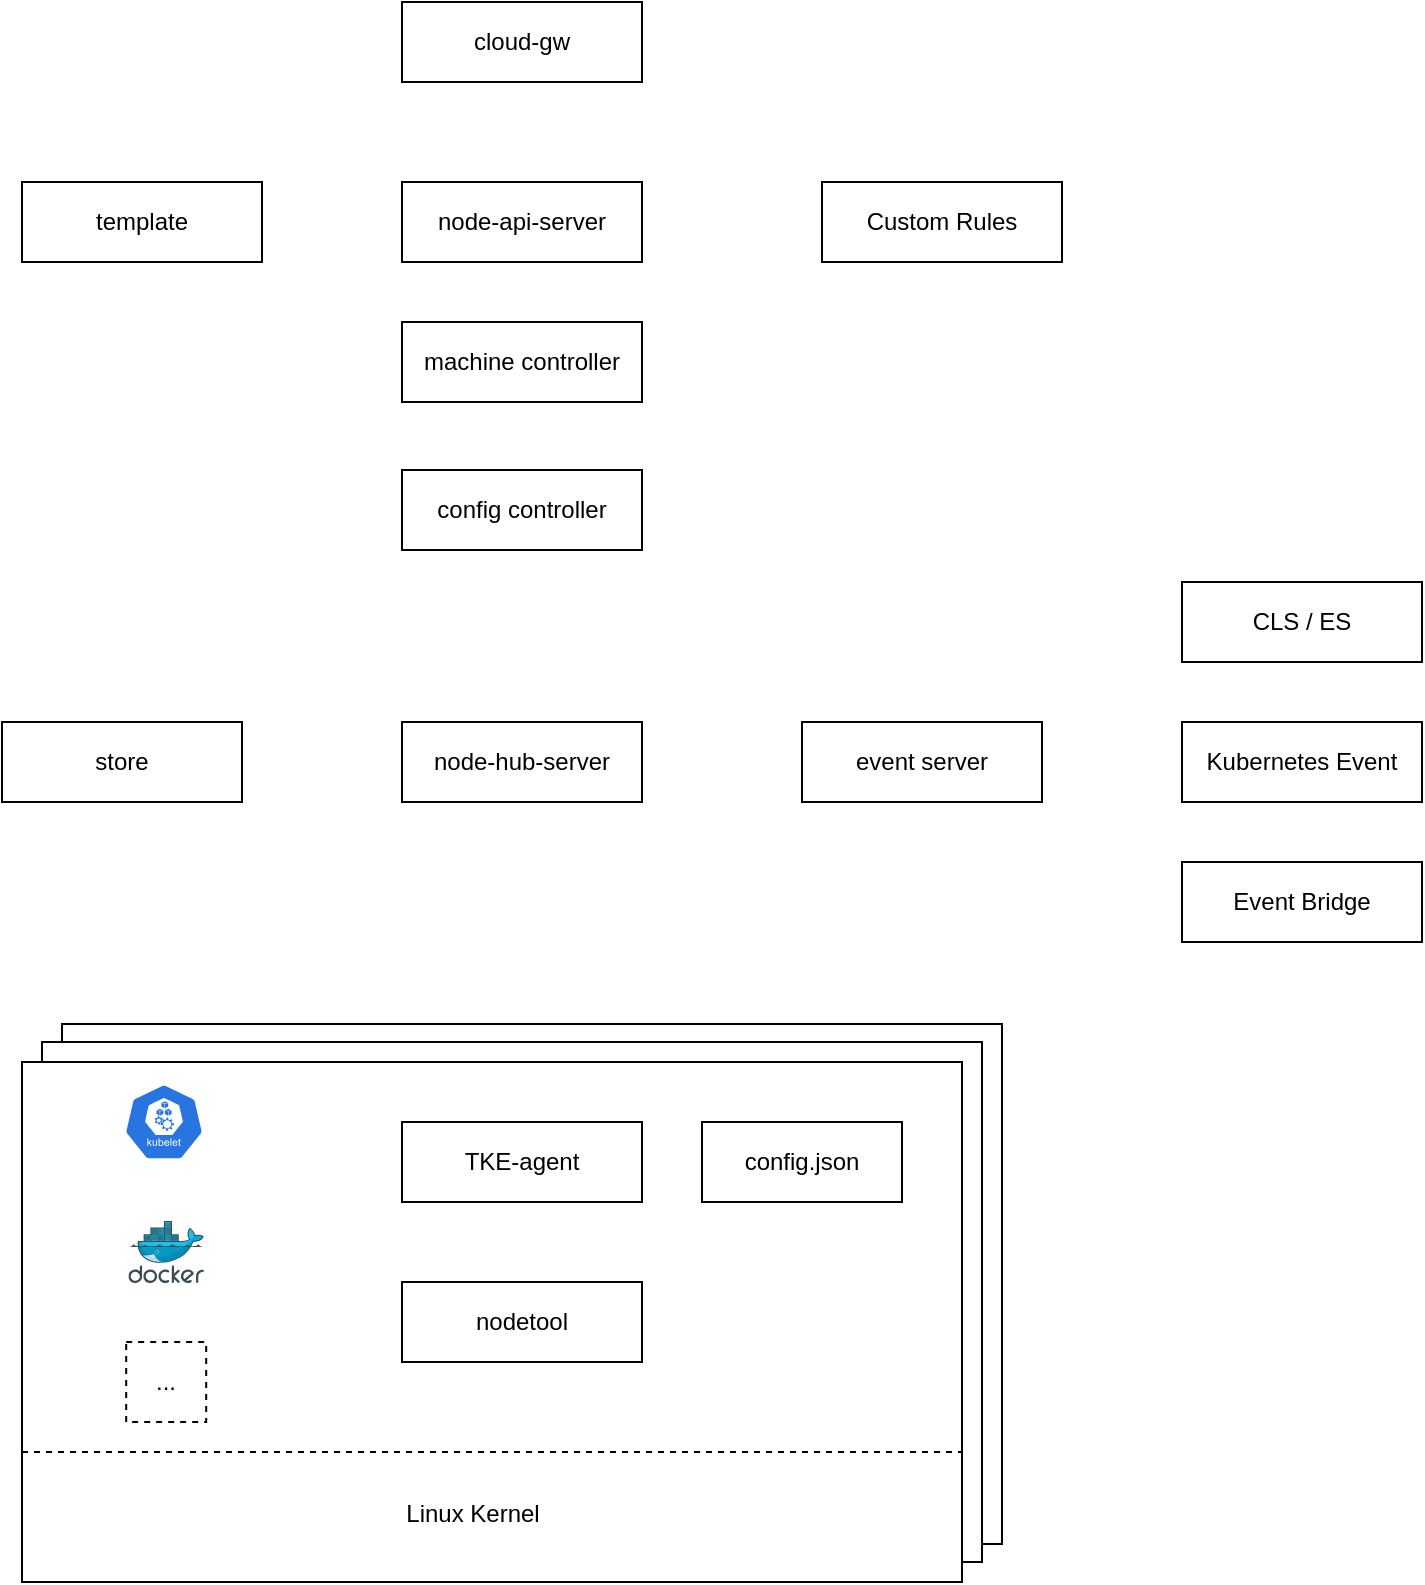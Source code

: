 <mxfile version="20.7.4" type="github">
  <diagram id="f106602c-feb2-e66a-4537-3a34d633f6aa" name="Page-1">
    <mxGraphModel dx="1242" dy="742" grid="1" gridSize="10" guides="1" tooltips="1" connect="1" arrows="1" fold="1" page="1" pageScale="1" pageWidth="1169" pageHeight="827" background="none" math="0" shadow="0">
      <root>
        <mxCell id="0" />
        <mxCell id="1" parent="0" />
        <mxCell id="E83LfCt-5mSgFqh6B69Y-613" value="" style="whiteSpace=wrap;html=1;" vertex="1" parent="1">
          <mxGeometry x="130" y="651" width="470" height="260" as="geometry" />
        </mxCell>
        <mxCell id="E83LfCt-5mSgFqh6B69Y-612" value="" style="whiteSpace=wrap;html=1;" vertex="1" parent="1">
          <mxGeometry x="120" y="660" width="470" height="260" as="geometry" />
        </mxCell>
        <mxCell id="E83LfCt-5mSgFqh6B69Y-588" value="cloud-gw" style="whiteSpace=wrap;html=1;" vertex="1" parent="1">
          <mxGeometry x="300" y="140" width="120" height="40" as="geometry" />
        </mxCell>
        <mxCell id="E83LfCt-5mSgFqh6B69Y-589" value="node-api-server" style="whiteSpace=wrap;html=1;" vertex="1" parent="1">
          <mxGeometry x="300" y="230" width="120" height="40" as="geometry" />
        </mxCell>
        <mxCell id="E83LfCt-5mSgFqh6B69Y-590" value="template" style="whiteSpace=wrap;html=1;" vertex="1" parent="1">
          <mxGeometry x="110" y="230" width="120" height="40" as="geometry" />
        </mxCell>
        <mxCell id="E83LfCt-5mSgFqh6B69Y-591" value="Custom Rules" style="whiteSpace=wrap;html=1;" vertex="1" parent="1">
          <mxGeometry x="510" y="230" width="120" height="40" as="geometry" />
        </mxCell>
        <mxCell id="E83LfCt-5mSgFqh6B69Y-592" value="machine controller" style="whiteSpace=wrap;html=1;" vertex="1" parent="1">
          <mxGeometry x="300" y="300" width="120" height="40" as="geometry" />
        </mxCell>
        <mxCell id="E83LfCt-5mSgFqh6B69Y-593" value="config controller" style="whiteSpace=wrap;html=1;" vertex="1" parent="1">
          <mxGeometry x="300" y="374" width="120" height="40" as="geometry" />
        </mxCell>
        <mxCell id="E83LfCt-5mSgFqh6B69Y-594" value="node-hub-server" style="whiteSpace=wrap;html=1;" vertex="1" parent="1">
          <mxGeometry x="300" y="500" width="120" height="40" as="geometry" />
        </mxCell>
        <mxCell id="E83LfCt-5mSgFqh6B69Y-595" value="event server" style="whiteSpace=wrap;html=1;" vertex="1" parent="1">
          <mxGeometry x="500" y="500" width="120" height="40" as="geometry" />
        </mxCell>
        <mxCell id="E83LfCt-5mSgFqh6B69Y-596" value="Kubernetes Event" style="whiteSpace=wrap;html=1;" vertex="1" parent="1">
          <mxGeometry x="690" y="500" width="120" height="40" as="geometry" />
        </mxCell>
        <mxCell id="E83LfCt-5mSgFqh6B69Y-597" value="Event Bridge" style="whiteSpace=wrap;html=1;" vertex="1" parent="1">
          <mxGeometry x="690" y="570" width="120" height="40" as="geometry" />
        </mxCell>
        <mxCell id="E83LfCt-5mSgFqh6B69Y-598" value="CLS / ES" style="whiteSpace=wrap;html=1;" vertex="1" parent="1">
          <mxGeometry x="690" y="430" width="120" height="40" as="geometry" />
        </mxCell>
        <mxCell id="E83LfCt-5mSgFqh6B69Y-599" value="" style="whiteSpace=wrap;html=1;" vertex="1" parent="1">
          <mxGeometry x="110" y="670" width="470" height="260" as="geometry" />
        </mxCell>
        <mxCell id="E83LfCt-5mSgFqh6B69Y-600" value="TKE-agent" style="whiteSpace=wrap;html=1;" vertex="1" parent="1">
          <mxGeometry x="300" y="700" width="120" height="40" as="geometry" />
        </mxCell>
        <mxCell id="E83LfCt-5mSgFqh6B69Y-601" value="" style="sketch=0;html=1;dashed=0;whitespace=wrap;fillColor=#2875E2;strokeColor=#ffffff;points=[[0.005,0.63,0],[0.1,0.2,0],[0.9,0.2,0],[0.5,0,0],[0.995,0.63,0],[0.72,0.99,0],[0.5,1,0],[0.28,0.99,0]];verticalLabelPosition=bottom;align=center;verticalAlign=top;shape=mxgraph.kubernetes.icon;prIcon=kubelet" vertex="1" parent="1">
          <mxGeometry x="161" y="680" width="40" height="40" as="geometry" />
        </mxCell>
        <mxCell id="E83LfCt-5mSgFqh6B69Y-602" value="" style="sketch=0;aspect=fixed;html=1;points=[];align=center;image;fontSize=12;image=img/lib/mscae/Docker.svg;" vertex="1" parent="1">
          <mxGeometry x="163.2" y="749.5" width="37.8" height="31" as="geometry" />
        </mxCell>
        <mxCell id="E83LfCt-5mSgFqh6B69Y-606" style="edgeStyle=none;rounded=0;orthogonalLoop=1;jettySize=auto;html=1;exitX=0;exitY=0.75;exitDx=0;exitDy=0;" edge="1" parent="1" source="E83LfCt-5mSgFqh6B69Y-599" target="E83LfCt-5mSgFqh6B69Y-599">
          <mxGeometry relative="1" as="geometry" />
        </mxCell>
        <mxCell id="E83LfCt-5mSgFqh6B69Y-607" style="edgeStyle=none;rounded=0;orthogonalLoop=1;jettySize=auto;html=1;exitX=0;exitY=0.75;exitDx=0;exitDy=0;entryX=1;entryY=0.75;entryDx=0;entryDy=0;endArrow=none;endFill=0;dashed=1;strokeWidth=1;" edge="1" parent="1" source="E83LfCt-5mSgFqh6B69Y-599" target="E83LfCt-5mSgFqh6B69Y-599">
          <mxGeometry relative="1" as="geometry" />
        </mxCell>
        <mxCell id="E83LfCt-5mSgFqh6B69Y-608" value="Linux Kernel" style="text;html=1;align=center;verticalAlign=middle;resizable=0;points=[];autosize=1;strokeColor=none;fillColor=none;" vertex="1" parent="1">
          <mxGeometry x="290" y="881" width="90" height="30" as="geometry" />
        </mxCell>
        <mxCell id="E83LfCt-5mSgFqh6B69Y-609" value="nodetool" style="whiteSpace=wrap;html=1;" vertex="1" parent="1">
          <mxGeometry x="300" y="780" width="120" height="40" as="geometry" />
        </mxCell>
        <mxCell id="E83LfCt-5mSgFqh6B69Y-610" value="config.json" style="whiteSpace=wrap;html=1;" vertex="1" parent="1">
          <mxGeometry x="450" y="700" width="100" height="40" as="geometry" />
        </mxCell>
        <mxCell id="E83LfCt-5mSgFqh6B69Y-615" value="store" style="whiteSpace=wrap;html=1;" vertex="1" parent="1">
          <mxGeometry x="100" y="500" width="120" height="40" as="geometry" />
        </mxCell>
        <mxCell id="E83LfCt-5mSgFqh6B69Y-616" value="..." style="whiteSpace=wrap;html=1;dashed=1;" vertex="1" parent="1">
          <mxGeometry x="162.1" y="810" width="40" height="40" as="geometry" />
        </mxCell>
      </root>
    </mxGraphModel>
  </diagram>
</mxfile>
